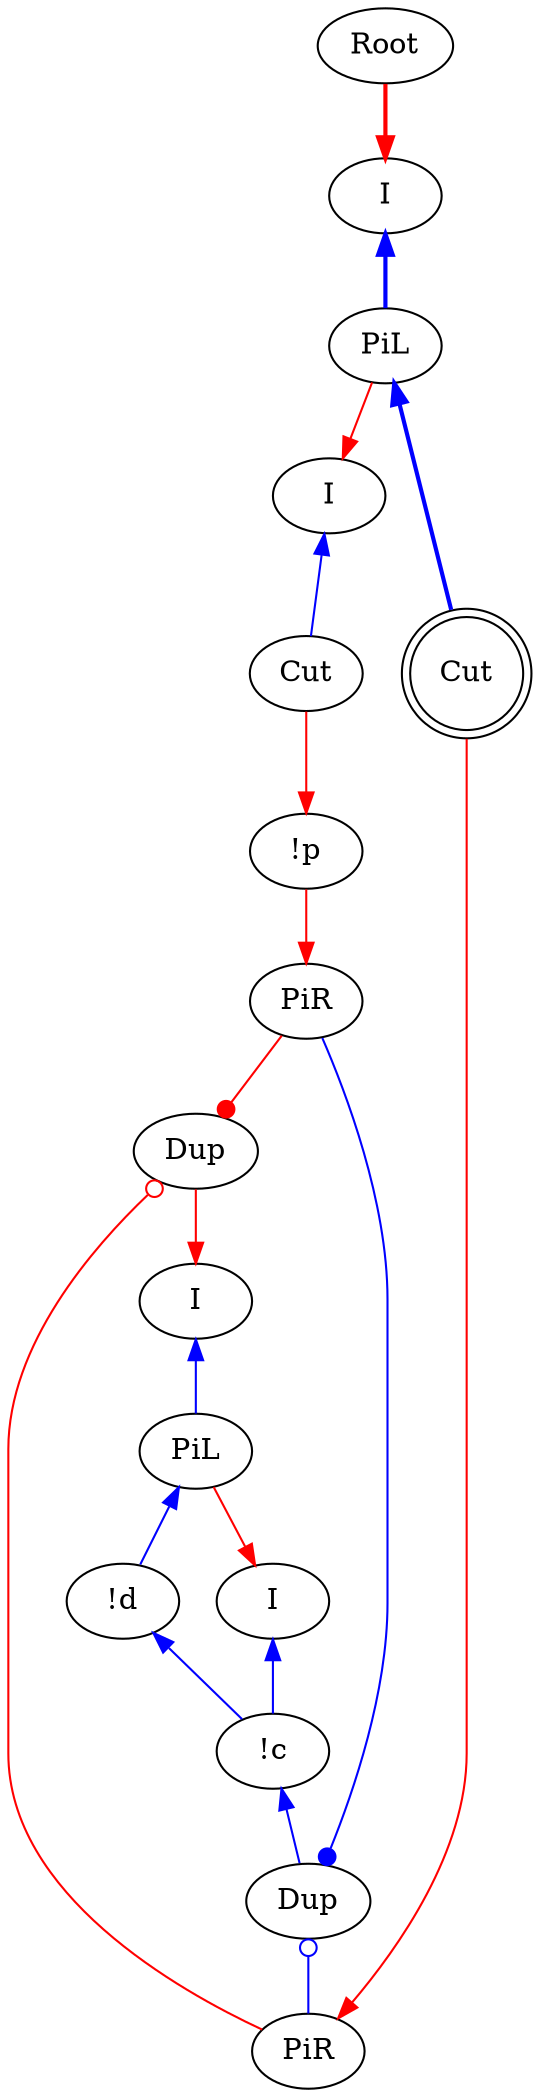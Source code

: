 digraph {
"Root0" [label="Root"]
"PiL0" [label="PiL"]
"I0" [label="I"]
"!c0" [label="!c"]
"!d0" [label="!d"]
"PiL1" [label="PiL"]
"I1" [label="I"]
"I2" [label="I"]
"I3" [label="I"]
"!p0" [label="!p"]
"Cut0" [label="Cut"]
"Cut1" [label="Cut",shape=doublecircle]
"PiR0" [label="PiR"]
"PiR1" [label="PiR"]
"Dup0_0" [label="Dup"]
"Dup0_1" [label="Dup"]
"Cut0" -> "!p0"[color=red,tooltip="e0"]
"!p0" -> "PiR0"[color=red,tooltip="e2"]
"Cut1" -> "PiR1"[color=red,tooltip="e3"]
"Dup0_0" -> "PiR0"[color=blue,tooltip="e4",arrowtail=dot,dir=back]
"Dup0_0" -> "PiR1"[color=blue,tooltip="e5",arrowtail=odot,dir=back]
"PiR0" -> "Dup0_1"[color=red,tooltip="e6",arrowhead=dot]
"PiR1" -> "Dup0_1"[color=red,tooltip="e7",arrowhead=odot]
"Root0" -> "I3"[color=red,tooltip="ret",penwidth=2]
"I3" -> "PiL0"[color=blue,tooltip="ret_o1l",penwidth=2,dir=back]
"Dup0_1" -> "I2"[color=red,tooltip="ret_o2"]
"I2" -> "PiL1"[color=blue,tooltip="ret_o2l",dir=back]
"I0" -> "Cut0"[color=blue,tooltip="x1_o1",dir=back]
"PiL0" -> "I0"[color=red,tooltip="x1_o1r"]
"I1" -> "!c0"[color=blue,tooltip="x1_o2",dir=back]
"PiL1" -> "I1"[color=red,tooltip="x1_o2r"]
"!d0" -> "!c0"[color=blue,tooltip="x2_o2",dir=back]
"PiL0" -> "Cut1"[color=blue,tooltip="x2i_o1",penwidth=2,dir=back]
"PiL1" -> "!d0"[color=blue,tooltip="x2i_o2",dir=back]
"!c0" -> "Dup0_0"[color=blue,tooltip="x_o2",dir=back]
}
